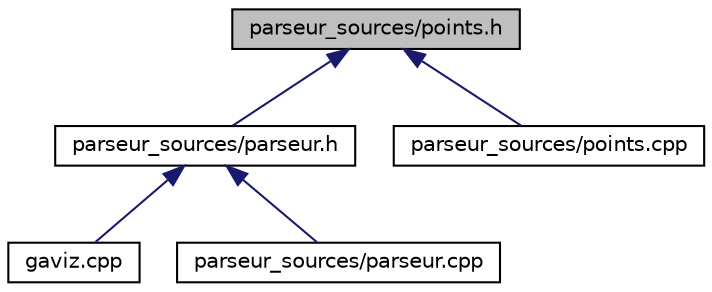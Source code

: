 digraph "parseur_sources/points.h"
{
  edge [fontname="Helvetica",fontsize="10",labelfontname="Helvetica",labelfontsize="10"];
  node [fontname="Helvetica",fontsize="10",shape=record];
  Node1 [label="parseur_sources/points.h",height=0.2,width=0.4,color="black", fillcolor="grey75", style="filled", fontcolor="black"];
  Node1 -> Node2 [dir="back",color="midnightblue",fontsize="10",style="solid"];
  Node2 [label="parseur_sources/parseur.h",height=0.2,width=0.4,color="black", fillcolor="white", style="filled",URL="$parseur_8h.html"];
  Node2 -> Node3 [dir="back",color="midnightblue",fontsize="10",style="solid"];
  Node3 [label="gaviz.cpp",height=0.2,width=0.4,color="black", fillcolor="white", style="filled",URL="$gaviz_8cpp.html"];
  Node2 -> Node4 [dir="back",color="midnightblue",fontsize="10",style="solid"];
  Node4 [label="parseur_sources/parseur.cpp",height=0.2,width=0.4,color="black", fillcolor="white", style="filled",URL="$parseur_8cpp.html"];
  Node1 -> Node5 [dir="back",color="midnightblue",fontsize="10",style="solid"];
  Node5 [label="parseur_sources/points.cpp",height=0.2,width=0.4,color="black", fillcolor="white", style="filled",URL="$points_8cpp.html"];
}
